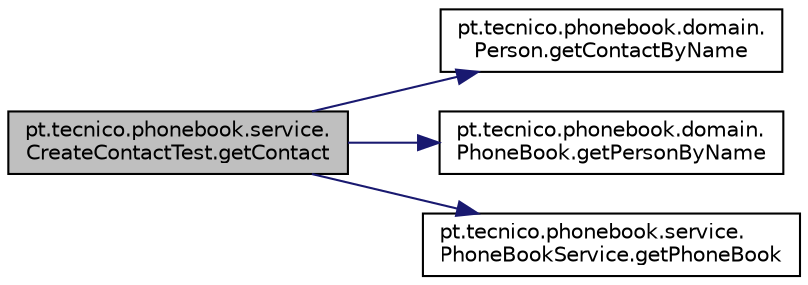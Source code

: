 digraph "pt.tecnico.phonebook.service.CreateContactTest.getContact"
{
  edge [fontname="Helvetica",fontsize="10",labelfontname="Helvetica",labelfontsize="10"];
  node [fontname="Helvetica",fontsize="10",shape=record];
  rankdir="LR";
  Node0 [label="pt.tecnico.phonebook.service.\lCreateContactTest.getContact",height=0.2,width=0.4,color="black", fillcolor="grey75", style="filled", fontcolor="black"];
  Node0 -> Node1 [color="midnightblue",fontsize="10",style="solid",fontname="Helvetica"];
  Node1 [label="pt.tecnico.phonebook.domain.\lPerson.getContactByName",height=0.2,width=0.4,color="black", fillcolor="white", style="filled",URL="$classpt_1_1tecnico_1_1phonebook_1_1domain_1_1Person.html#aa855ad0548be26ec1ff835a382919217"];
  Node0 -> Node2 [color="midnightblue",fontsize="10",style="solid",fontname="Helvetica"];
  Node2 [label="pt.tecnico.phonebook.domain.\lPhoneBook.getPersonByName",height=0.2,width=0.4,color="black", fillcolor="white", style="filled",URL="$classpt_1_1tecnico_1_1phonebook_1_1domain_1_1PhoneBook.html#ac605e9894944972f6a77a090193c9504"];
  Node0 -> Node3 [color="midnightblue",fontsize="10",style="solid",fontname="Helvetica"];
  Node3 [label="pt.tecnico.phonebook.service.\lPhoneBookService.getPhoneBook",height=0.2,width=0.4,color="black", fillcolor="white", style="filled",URL="$classpt_1_1tecnico_1_1phonebook_1_1service_1_1PhoneBookService.html#a8967ae0b6a20e0a7283d0a31d9f39d69"];
}
